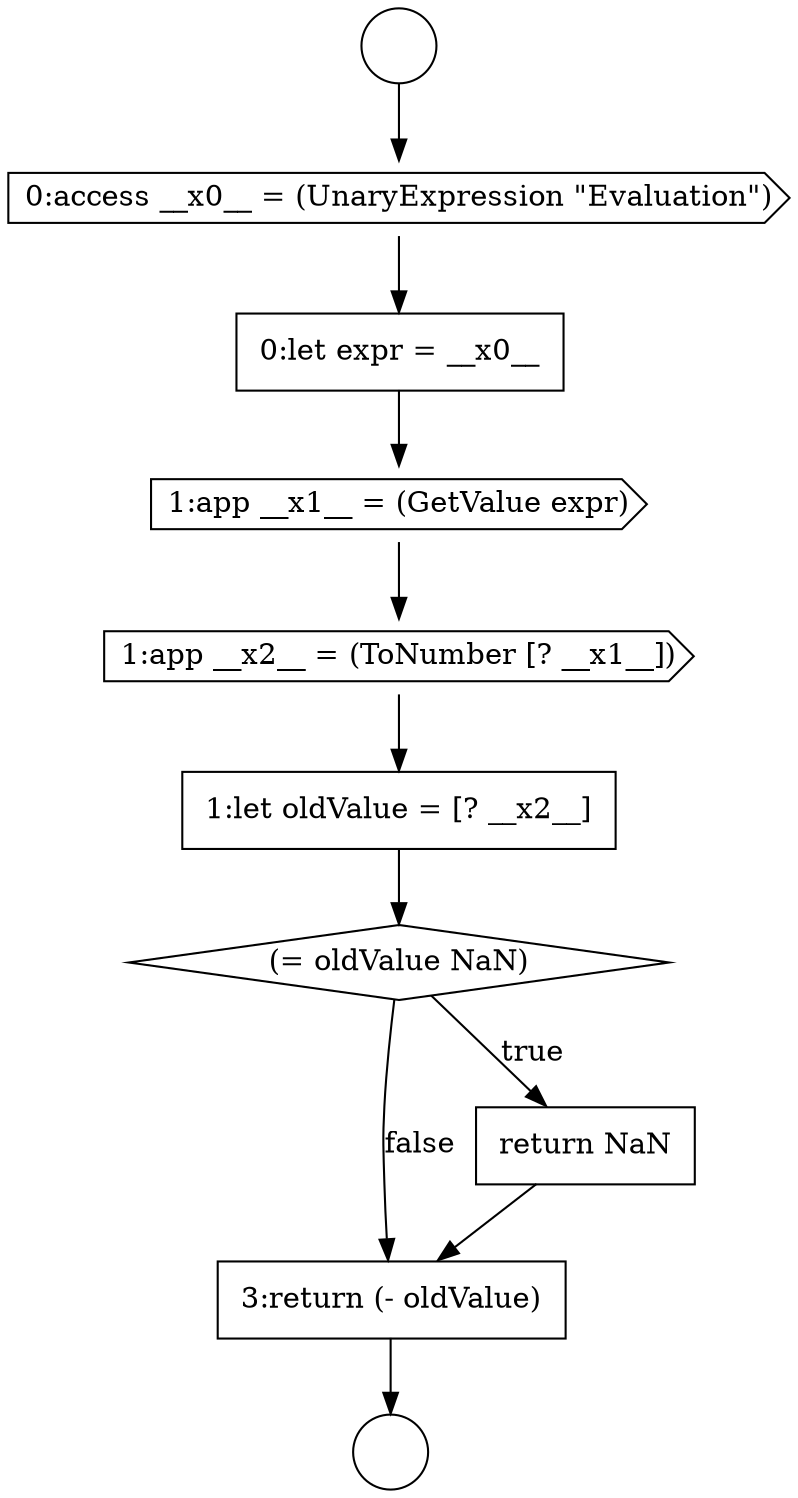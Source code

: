 digraph {
  node4294 [shape=circle label=" " color="black" fillcolor="white" style=filled]
  node4302 [shape=none, margin=0, label=<<font color="black">
    <table border="0" cellborder="1" cellspacing="0" cellpadding="10">
      <tr><td align="left">3:return (- oldValue)</td></tr>
    </table>
  </font>> color="black" fillcolor="white" style=filled]
  node4297 [shape=cds, label=<<font color="black">1:app __x1__ = (GetValue expr)</font>> color="black" fillcolor="white" style=filled]
  node4295 [shape=cds, label=<<font color="black">0:access __x0__ = (UnaryExpression &quot;Evaluation&quot;)</font>> color="black" fillcolor="white" style=filled]
  node4301 [shape=none, margin=0, label=<<font color="black">
    <table border="0" cellborder="1" cellspacing="0" cellpadding="10">
      <tr><td align="left">return NaN</td></tr>
    </table>
  </font>> color="black" fillcolor="white" style=filled]
  node4300 [shape=diamond, label=<<font color="black">(= oldValue NaN)</font>> color="black" fillcolor="white" style=filled]
  node4296 [shape=none, margin=0, label=<<font color="black">
    <table border="0" cellborder="1" cellspacing="0" cellpadding="10">
      <tr><td align="left">0:let expr = __x0__</td></tr>
    </table>
  </font>> color="black" fillcolor="white" style=filled]
  node4298 [shape=cds, label=<<font color="black">1:app __x2__ = (ToNumber [? __x1__])</font>> color="black" fillcolor="white" style=filled]
  node4293 [shape=circle label=" " color="black" fillcolor="white" style=filled]
  node4299 [shape=none, margin=0, label=<<font color="black">
    <table border="0" cellborder="1" cellspacing="0" cellpadding="10">
      <tr><td align="left">1:let oldValue = [? __x2__]</td></tr>
    </table>
  </font>> color="black" fillcolor="white" style=filled]
  node4295 -> node4296 [ color="black"]
  node4301 -> node4302 [ color="black"]
  node4293 -> node4295 [ color="black"]
  node4298 -> node4299 [ color="black"]
  node4300 -> node4301 [label=<<font color="black">true</font>> color="black"]
  node4300 -> node4302 [label=<<font color="black">false</font>> color="black"]
  node4299 -> node4300 [ color="black"]
  node4297 -> node4298 [ color="black"]
  node4302 -> node4294 [ color="black"]
  node4296 -> node4297 [ color="black"]
}
